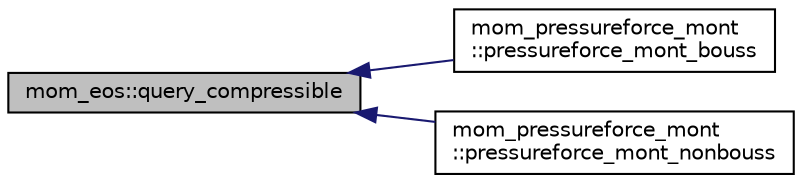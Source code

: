 digraph "mom_eos::query_compressible"
{
 // INTERACTIVE_SVG=YES
  edge [fontname="Helvetica",fontsize="10",labelfontname="Helvetica",labelfontsize="10"];
  node [fontname="Helvetica",fontsize="10",shape=record];
  rankdir="LR";
  Node194 [label="mom_eos::query_compressible",height=0.2,width=0.4,color="black", fillcolor="grey75", style="filled", fontcolor="black"];
  Node194 -> Node195 [dir="back",color="midnightblue",fontsize="10",style="solid",fontname="Helvetica"];
  Node195 [label="mom_pressureforce_mont\l::pressureforce_mont_bouss",height=0.2,width=0.4,color="black", fillcolor="white", style="filled",URL="$namespacemom__pressureforce__mont.html#a15f395ec4b0c1bbc6f87af689f0de944",tooltip="Boussinesq Montgomery-potential form of pressure gradient. "];
  Node194 -> Node196 [dir="back",color="midnightblue",fontsize="10",style="solid",fontname="Helvetica"];
  Node196 [label="mom_pressureforce_mont\l::pressureforce_mont_nonbouss",height=0.2,width=0.4,color="black", fillcolor="white", style="filled",URL="$namespacemom__pressureforce__mont.html#af536642cd29fc7ad6465c4f277ff0764",tooltip="Non-Boussinesq Montgomery-potential form of pressure gradient. "];
}
